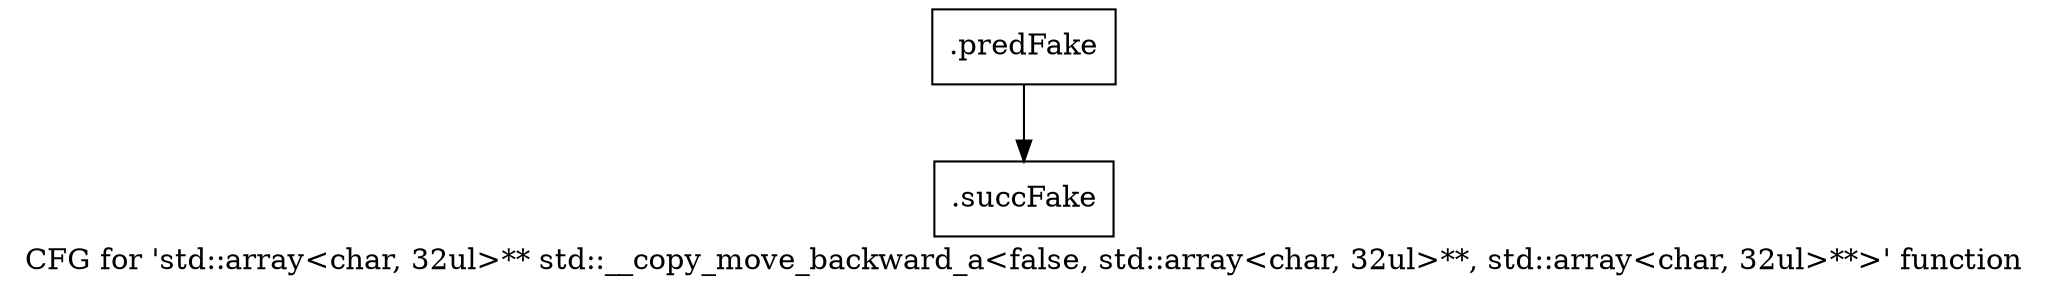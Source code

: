 digraph "CFG for 'std::array\<char, 32ul\>** std::__copy_move_backward_a\<false, std::array\<char, 32ul\>**, std::array\<char, 32ul\>**\>' function" {
	label="CFG for 'std::array\<char, 32ul\>** std::__copy_move_backward_a\<false, std::array\<char, 32ul\>**, std::array\<char, 32ul\>**\>' function";

	Node0x5cf6170 [shape=record,filename="",linenumber="",label="{.predFake}"];
	Node0x5cf6170 -> Node0x615cc40[ callList="" memoryops="" filename="/mnt/xilinx/Vitis_HLS/2021.2/tps/lnx64/gcc-6.2.0/lib/gcc/x86_64-pc-linux-gnu/6.2.0/../../../../include/c++/6.2.0/bits/stl_algobase.h" execusionnum="0"];
	Node0x615cc40 [shape=record,filename="/mnt/xilinx/Vitis_HLS/2021.2/tps/lnx64/gcc-6.2.0/lib/gcc/x86_64-pc-linux-gnu/6.2.0/../../../../include/c++/6.2.0/bits/stl_algobase.h",linenumber="587",label="{.succFake}"];
}
